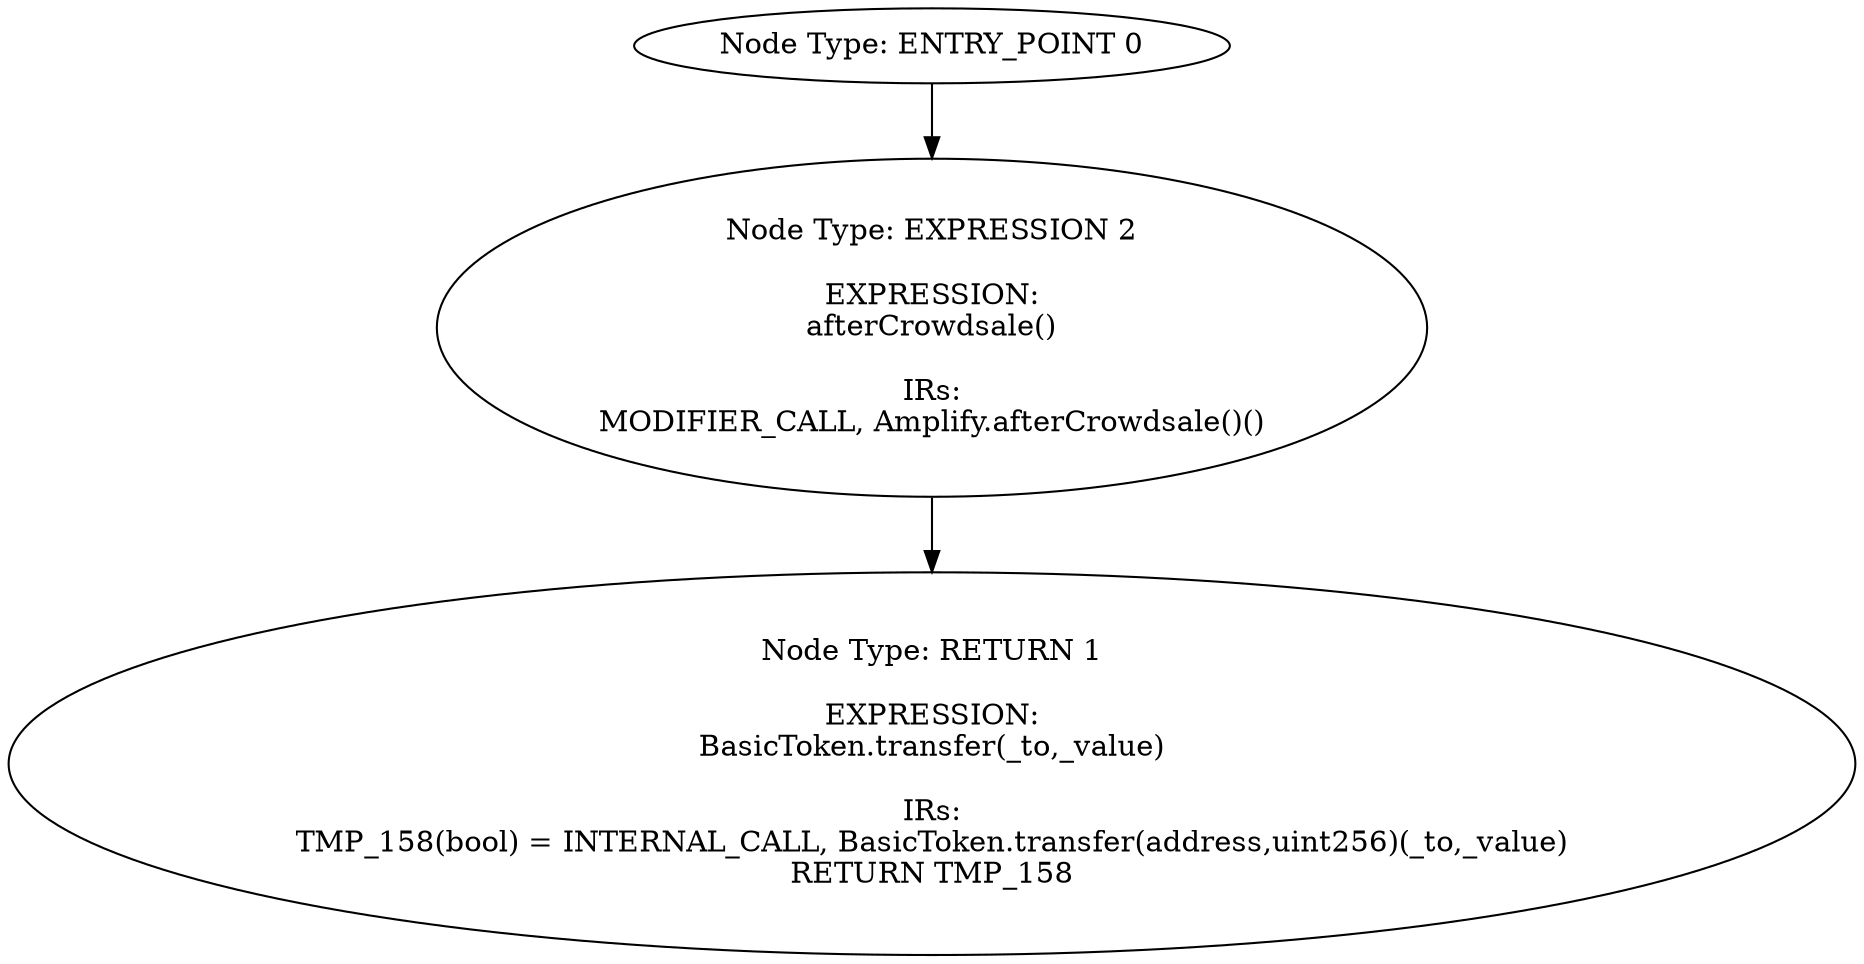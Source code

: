 digraph{
0[label="Node Type: ENTRY_POINT 0
"];
0->2;
1[label="Node Type: RETURN 1

EXPRESSION:
BasicToken.transfer(_to,_value)

IRs:
TMP_158(bool) = INTERNAL_CALL, BasicToken.transfer(address,uint256)(_to,_value)
RETURN TMP_158"];
2[label="Node Type: EXPRESSION 2

EXPRESSION:
afterCrowdsale()

IRs:
MODIFIER_CALL, Amplify.afterCrowdsale()()"];
2->1;
}
